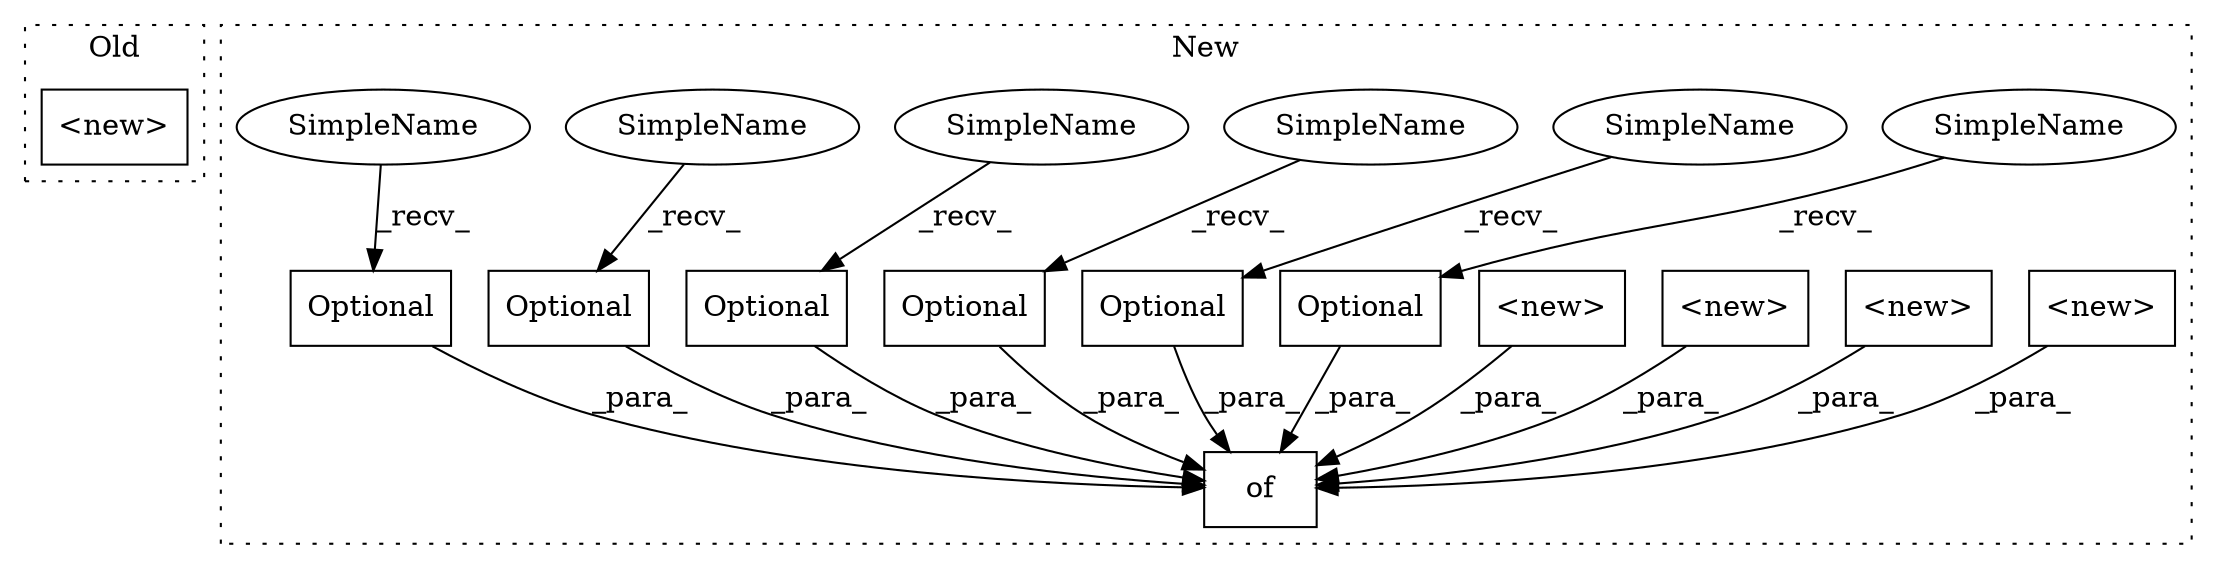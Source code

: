 digraph G {
subgraph cluster0 {
1 [label="<new>" a="14" s="980" l="19" shape="box"];
label = "Old";
style="dotted";
}
subgraph cluster1 {
2 [label="Optional" a="32" s="1305,1323" l="9,1" shape="box"];
3 [label="of" a="32" s="1291,1838" l="3,1" shape="box"];
4 [label="Optional" a="32" s="1578,1601" l="9,1" shape="box"];
5 [label="Optional" a="32" s="1761,1786" l="9,1" shape="box"];
6 [label="<new>" a="14" s="1417" l="52" shape="box"];
7 [label="Optional" a="32" s="1481,1511" l="9,1" shape="box"];
8 [label="<new>" a="14" s="1788" l="50" shape="box"];
9 [label="Optional" a="32" s="1389,1415" l="9,1" shape="box"];
10 [label="<new>" a="14" s="1699" l="50" shape="box"];
11 [label="Optional" a="32" s="1673,1697" l="9,1" shape="box"];
12 [label="<new>" a="14" s="1325" l="52" shape="box"];
13 [label="SimpleName" a="42" s="1567" l="10" shape="ellipse"];
14 [label="SimpleName" a="42" s="1470" l="10" shape="ellipse"];
15 [label="SimpleName" a="42" s="1662" l="10" shape="ellipse"];
16 [label="SimpleName" a="42" s="1750" l="10" shape="ellipse"];
17 [label="SimpleName" a="42" s="1294" l="10" shape="ellipse"];
18 [label="SimpleName" a="42" s="1378" l="10" shape="ellipse"];
label = "New";
style="dotted";
}
2 -> 3 [label="_para_"];
4 -> 3 [label="_para_"];
5 -> 3 [label="_para_"];
6 -> 3 [label="_para_"];
7 -> 3 [label="_para_"];
8 -> 3 [label="_para_"];
9 -> 3 [label="_para_"];
10 -> 3 [label="_para_"];
11 -> 3 [label="_para_"];
12 -> 3 [label="_para_"];
13 -> 4 [label="_recv_"];
14 -> 7 [label="_recv_"];
15 -> 11 [label="_recv_"];
16 -> 5 [label="_recv_"];
17 -> 2 [label="_recv_"];
18 -> 9 [label="_recv_"];
}